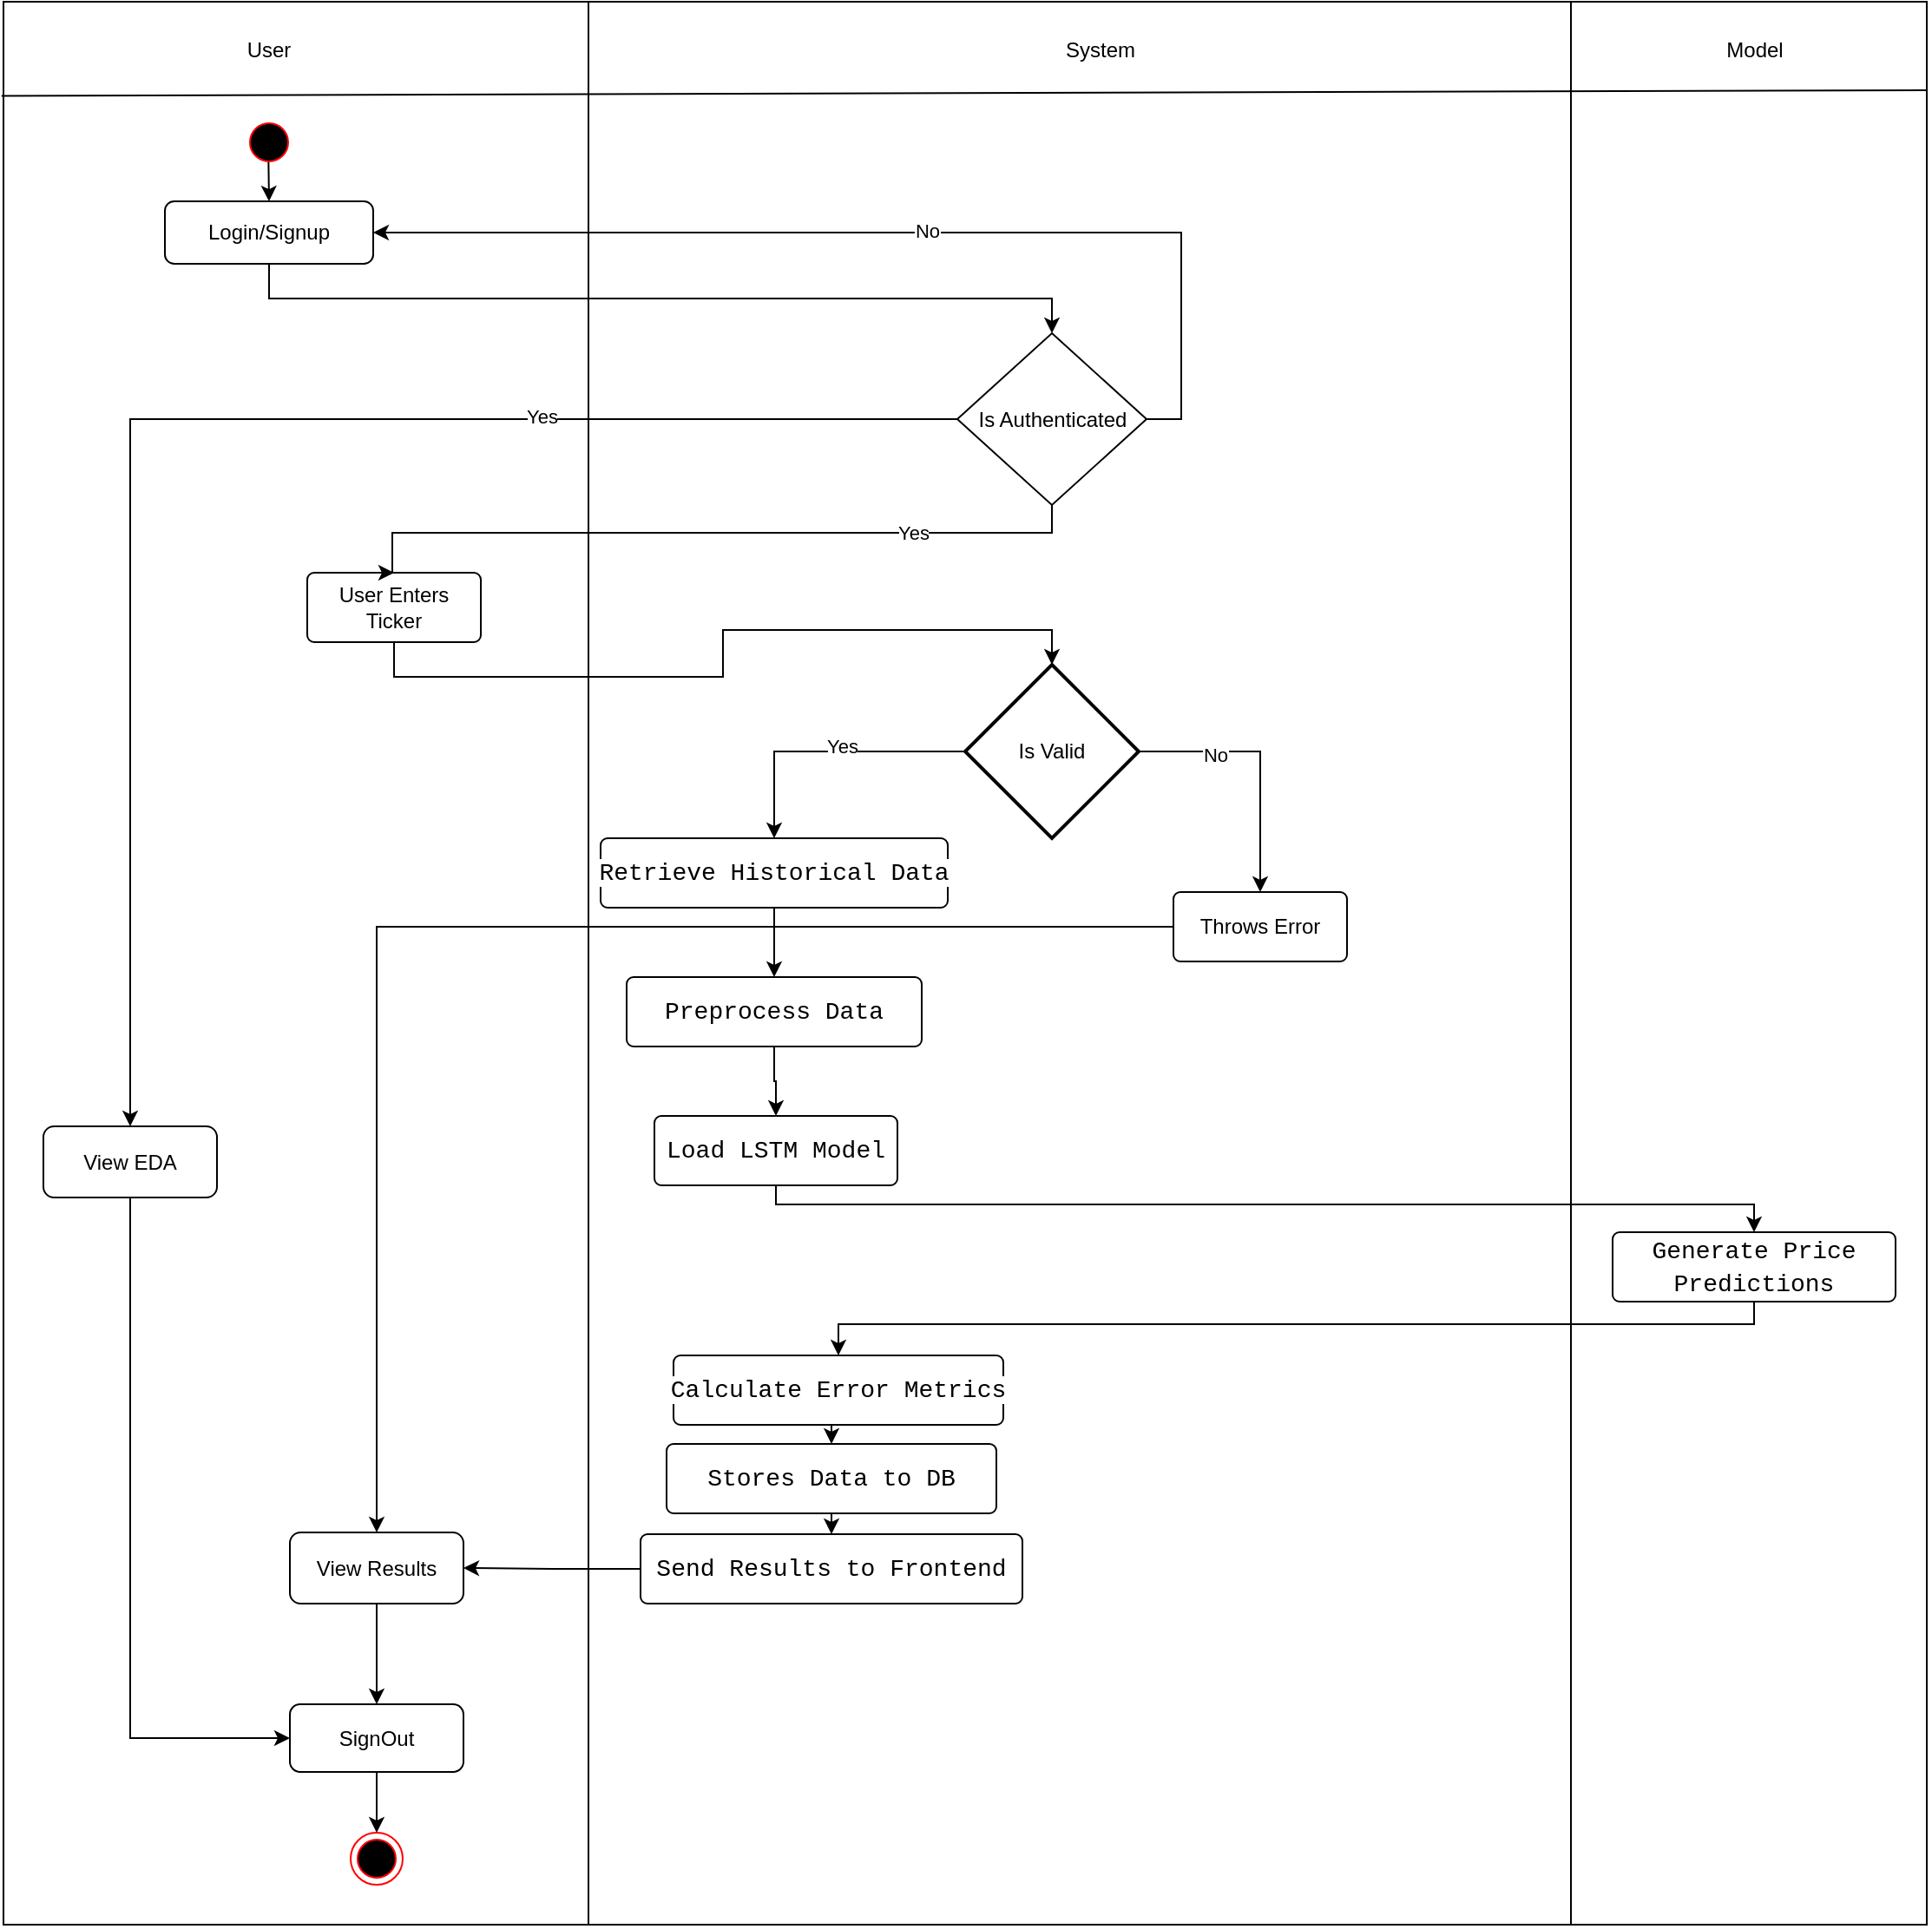 <mxfile version="26.1.1">
  <diagram name="Page-1" id="QZyZWYbe1qtpid20EvLY">
    <mxGraphModel dx="1400" dy="759" grid="0" gridSize="10" guides="1" tooltips="1" connect="1" arrows="1" fold="1" page="1" pageScale="1" pageWidth="1169" pageHeight="1654" math="0" shadow="0">
      <root>
        <mxCell id="0" />
        <mxCell id="1" parent="0" />
        <mxCell id="VcMTMCc4IQAr84tjY3mS-80" value="" style="whiteSpace=wrap;html=1;aspect=fixed;" vertex="1" parent="1">
          <mxGeometry x="27" y="76" width="1108" height="1108" as="geometry" />
        </mxCell>
        <mxCell id="VcMTMCc4IQAr84tjY3mS-81" style="edgeStyle=orthogonalEdgeStyle;rounded=0;orthogonalLoop=1;jettySize=auto;html=1;exitX=0.489;exitY=0.852;exitDx=0;exitDy=0;entryX=0.5;entryY=0;entryDx=0;entryDy=0;exitPerimeter=0;" edge="1" parent="1" source="VcMTMCc4IQAr84tjY3mS-82" target="VcMTMCc4IQAr84tjY3mS-108">
          <mxGeometry relative="1" as="geometry" />
        </mxCell>
        <mxCell id="VcMTMCc4IQAr84tjY3mS-82" value="" style="ellipse;html=1;shape=startState;fillColor=#000000;strokeColor=#ff0000;" vertex="1" parent="1">
          <mxGeometry x="165" y="142" width="30" height="30" as="geometry" />
        </mxCell>
        <mxCell id="VcMTMCc4IQAr84tjY3mS-83" style="edgeStyle=orthogonalEdgeStyle;rounded=0;orthogonalLoop=1;jettySize=auto;html=1;entryX=0.5;entryY=0;entryDx=0;entryDy=0;" edge="1" parent="1" source="VcMTMCc4IQAr84tjY3mS-87" target="VcMTMCc4IQAr84tjY3mS-89">
          <mxGeometry relative="1" as="geometry" />
        </mxCell>
        <mxCell id="VcMTMCc4IQAr84tjY3mS-84" value="Yes" style="edgeLabel;html=1;align=center;verticalAlign=middle;resizable=0;points=[];" vertex="1" connectable="0" parent="VcMTMCc4IQAr84tjY3mS-83">
          <mxGeometry x="-0.111" y="-3" relative="1" as="geometry">
            <mxPoint as="offset" />
          </mxGeometry>
        </mxCell>
        <mxCell id="VcMTMCc4IQAr84tjY3mS-85" style="edgeStyle=orthogonalEdgeStyle;rounded=0;orthogonalLoop=1;jettySize=auto;html=1;exitX=1;exitY=0.5;exitDx=0;exitDy=0;exitPerimeter=0;entryX=0.5;entryY=0;entryDx=0;entryDy=0;" edge="1" parent="1" source="VcMTMCc4IQAr84tjY3mS-87" target="VcMTMCc4IQAr84tjY3mS-103">
          <mxGeometry relative="1" as="geometry" />
        </mxCell>
        <mxCell id="VcMTMCc4IQAr84tjY3mS-86" value="No" style="edgeLabel;html=1;align=center;verticalAlign=middle;resizable=0;points=[];" vertex="1" connectable="0" parent="VcMTMCc4IQAr84tjY3mS-85">
          <mxGeometry x="-0.415" y="-2" relative="1" as="geometry">
            <mxPoint as="offset" />
          </mxGeometry>
        </mxCell>
        <mxCell id="VcMTMCc4IQAr84tjY3mS-87" value="Is Valid" style="strokeWidth=2;html=1;shape=mxgraph.flowchart.decision;whiteSpace=wrap;" vertex="1" parent="1">
          <mxGeometry x="581" y="458" width="100" height="100" as="geometry" />
        </mxCell>
        <mxCell id="VcMTMCc4IQAr84tjY3mS-88" style="edgeStyle=orthogonalEdgeStyle;rounded=0;orthogonalLoop=1;jettySize=auto;html=1;exitX=0.5;exitY=1;exitDx=0;exitDy=0;entryX=0.5;entryY=0;entryDx=0;entryDy=0;" edge="1" parent="1" source="VcMTMCc4IQAr84tjY3mS-89" target="VcMTMCc4IQAr84tjY3mS-91">
          <mxGeometry relative="1" as="geometry" />
        </mxCell>
        <mxCell id="VcMTMCc4IQAr84tjY3mS-89" value="&lt;div style=&quot;font-family: Consolas, &amp;quot;Courier New&amp;quot;, monospace; font-size: 14px; line-height: 19px; white-space: pre;&quot;&gt;&lt;span style=&quot;background-color: rgb(255, 255, 255);&quot;&gt;&lt;font style=&quot;color: rgb(0, 0, 0);&quot;&gt;Retrieve Historical Data&lt;/font&gt;&lt;/span&gt;&lt;/div&gt;" style="rounded=1;arcSize=10;whiteSpace=wrap;html=1;align=center;" vertex="1" parent="1">
          <mxGeometry x="371" y="558" width="200" height="40" as="geometry" />
        </mxCell>
        <mxCell id="VcMTMCc4IQAr84tjY3mS-90" style="edgeStyle=orthogonalEdgeStyle;rounded=0;orthogonalLoop=1;jettySize=auto;html=1;exitX=0.5;exitY=1;exitDx=0;exitDy=0;entryX=0.5;entryY=0;entryDx=0;entryDy=0;" edge="1" parent="1" source="VcMTMCc4IQAr84tjY3mS-91" target="VcMTMCc4IQAr84tjY3mS-93">
          <mxGeometry relative="1" as="geometry" />
        </mxCell>
        <mxCell id="VcMTMCc4IQAr84tjY3mS-91" value="&lt;div style=&quot;font-family: Consolas, &amp;quot;Courier New&amp;quot;, monospace; font-size: 14px; line-height: 19px; white-space: pre;&quot;&gt;&lt;span style=&quot;background-color: rgb(255, 255, 255);&quot;&gt;&lt;font style=&quot;color: rgb(0, 0, 0);&quot;&gt;Preprocess Data&lt;/font&gt;&lt;/span&gt;&lt;/div&gt;" style="rounded=1;arcSize=10;whiteSpace=wrap;html=1;align=center;" vertex="1" parent="1">
          <mxGeometry x="386" y="638" width="170" height="40" as="geometry" />
        </mxCell>
        <mxCell id="VcMTMCc4IQAr84tjY3mS-92" style="edgeStyle=orthogonalEdgeStyle;rounded=0;orthogonalLoop=1;jettySize=auto;html=1;exitX=0.5;exitY=1;exitDx=0;exitDy=0;entryX=0.5;entryY=0;entryDx=0;entryDy=0;" edge="1" parent="1" source="VcMTMCc4IQAr84tjY3mS-93" target="VcMTMCc4IQAr84tjY3mS-95">
          <mxGeometry relative="1" as="geometry">
            <Array as="points">
              <mxPoint x="472" y="769" />
              <mxPoint x="1035" y="769" />
            </Array>
          </mxGeometry>
        </mxCell>
        <mxCell id="VcMTMCc4IQAr84tjY3mS-93" value="&lt;div style=&quot;font-family: Consolas, &amp;quot;Courier New&amp;quot;, monospace; font-size: 14px; line-height: 19px; white-space: pre;&quot;&gt;&lt;span style=&quot;background-color: rgb(255, 255, 255);&quot;&gt;&lt;font style=&quot;color: rgb(0, 0, 0);&quot;&gt;Load LSTM Model&lt;/font&gt;&lt;/span&gt;&lt;/div&gt;" style="rounded=1;arcSize=10;whiteSpace=wrap;html=1;align=center;" vertex="1" parent="1">
          <mxGeometry x="402" y="718" width="140" height="40" as="geometry" />
        </mxCell>
        <mxCell id="VcMTMCc4IQAr84tjY3mS-94" style="edgeStyle=orthogonalEdgeStyle;rounded=0;orthogonalLoop=1;jettySize=auto;html=1;exitX=0.5;exitY=1;exitDx=0;exitDy=0;entryX=0.5;entryY=0;entryDx=0;entryDy=0;" edge="1" parent="1" source="VcMTMCc4IQAr84tjY3mS-95" target="VcMTMCc4IQAr84tjY3mS-97">
          <mxGeometry relative="1" as="geometry">
            <Array as="points">
              <mxPoint x="1035" y="838" />
              <mxPoint x="508" y="838" />
            </Array>
          </mxGeometry>
        </mxCell>
        <mxCell id="VcMTMCc4IQAr84tjY3mS-95" value="&lt;div style=&quot;font-family: Consolas, &amp;quot;Courier New&amp;quot;, monospace; font-size: 14px; line-height: 19px; white-space: pre;&quot;&gt;&lt;span style=&quot;background-color: rgb(255, 255, 255);&quot;&gt;&lt;font style=&quot;color: rgb(0, 0, 0);&quot;&gt;Generate Price&lt;/font&gt;&lt;/span&gt;&lt;/div&gt;&lt;div style=&quot;font-family: Consolas, &amp;quot;Courier New&amp;quot;, monospace; font-size: 14px; line-height: 19px; white-space: pre;&quot;&gt;&lt;span style=&quot;background-color: rgb(255, 255, 255);&quot;&gt;&lt;font style=&quot;color: rgb(0, 0, 0);&quot;&gt;Predictions&lt;/font&gt;&lt;/span&gt;&lt;/div&gt;" style="rounded=1;arcSize=10;whiteSpace=wrap;html=1;align=center;" vertex="1" parent="1">
          <mxGeometry x="954" y="785" width="163" height="40" as="geometry" />
        </mxCell>
        <mxCell id="VcMTMCc4IQAr84tjY3mS-139" style="edgeStyle=orthogonalEdgeStyle;rounded=0;orthogonalLoop=1;jettySize=auto;html=1;exitX=0.5;exitY=1;exitDx=0;exitDy=0;entryX=0.5;entryY=0;entryDx=0;entryDy=0;" edge="1" parent="1" source="VcMTMCc4IQAr84tjY3mS-97" target="VcMTMCc4IQAr84tjY3mS-138">
          <mxGeometry relative="1" as="geometry" />
        </mxCell>
        <mxCell id="VcMTMCc4IQAr84tjY3mS-97" value="&lt;div style=&quot;font-family: Consolas, &amp;quot;Courier New&amp;quot;, monospace; font-size: 14px; line-height: 19px; white-space: pre;&quot;&gt;&lt;span style=&quot;background-color: rgb(255, 255, 255);&quot;&gt;&lt;font style=&quot;color: rgb(0, 0, 0);&quot;&gt;Calculate Error Metrics&lt;/font&gt;&lt;/span&gt;&lt;/div&gt;" style="rounded=1;arcSize=10;whiteSpace=wrap;html=1;align=center;" vertex="1" parent="1">
          <mxGeometry x="413" y="856" width="190" height="40" as="geometry" />
        </mxCell>
        <mxCell id="VcMTMCc4IQAr84tjY3mS-134" style="edgeStyle=orthogonalEdgeStyle;rounded=0;orthogonalLoop=1;jettySize=auto;html=1;" edge="1" parent="1" source="VcMTMCc4IQAr84tjY3mS-99" target="VcMTMCc4IQAr84tjY3mS-127">
          <mxGeometry relative="1" as="geometry" />
        </mxCell>
        <mxCell id="VcMTMCc4IQAr84tjY3mS-99" value="&lt;div style=&quot;font-family: Consolas, &amp;quot;Courier New&amp;quot;, monospace; font-size: 14px; line-height: 19px; white-space: pre;&quot;&gt;&lt;span style=&quot;background-color: rgb(255, 255, 255);&quot;&gt;&lt;font style=&quot;color: rgb(0, 0, 0);&quot;&gt;Send Results to Frontend&lt;/font&gt;&lt;/span&gt;&lt;/div&gt;" style="rounded=1;arcSize=10;whiteSpace=wrap;html=1;align=center;" vertex="1" parent="1">
          <mxGeometry x="394" y="959" width="220" height="40" as="geometry" />
        </mxCell>
        <mxCell id="VcMTMCc4IQAr84tjY3mS-132" style="edgeStyle=orthogonalEdgeStyle;rounded=0;orthogonalLoop=1;jettySize=auto;html=1;entryX=0.5;entryY=0;entryDx=0;entryDy=0;" edge="1" parent="1" source="VcMTMCc4IQAr84tjY3mS-103" target="VcMTMCc4IQAr84tjY3mS-127">
          <mxGeometry relative="1" as="geometry" />
        </mxCell>
        <mxCell id="VcMTMCc4IQAr84tjY3mS-103" value="Throws Error" style="rounded=1;arcSize=10;whiteSpace=wrap;html=1;align=center;" vertex="1" parent="1">
          <mxGeometry x="701" y="589" width="100" height="40" as="geometry" />
        </mxCell>
        <mxCell id="VcMTMCc4IQAr84tjY3mS-104" value="User Enters Ticker" style="rounded=1;arcSize=10;whiteSpace=wrap;html=1;align=center;" vertex="1" parent="1">
          <mxGeometry x="202" y="405" width="100" height="40" as="geometry" />
        </mxCell>
        <mxCell id="VcMTMCc4IQAr84tjY3mS-105" style="edgeStyle=orthogonalEdgeStyle;rounded=0;orthogonalLoop=1;jettySize=auto;html=1;exitX=0.5;exitY=1;exitDx=0;exitDy=0;entryX=0.5;entryY=0;entryDx=0;entryDy=0;entryPerimeter=0;" edge="1" parent="1" source="VcMTMCc4IQAr84tjY3mS-104" target="VcMTMCc4IQAr84tjY3mS-87">
          <mxGeometry relative="1" as="geometry" />
        </mxCell>
        <mxCell id="VcMTMCc4IQAr84tjY3mS-106" value="" style="ellipse;html=1;shape=endState;fillColor=#000000;strokeColor=#ff0000;" vertex="1" parent="1">
          <mxGeometry x="227" y="1131" width="30" height="30" as="geometry" />
        </mxCell>
        <mxCell id="VcMTMCc4IQAr84tjY3mS-107" style="edgeStyle=orthogonalEdgeStyle;rounded=0;orthogonalLoop=1;jettySize=auto;html=1;exitX=0.5;exitY=1;exitDx=0;exitDy=0;entryX=0.5;entryY=0;entryDx=0;entryDy=0;" edge="1" parent="1" source="VcMTMCc4IQAr84tjY3mS-108" target="VcMTMCc4IQAr84tjY3mS-115">
          <mxGeometry relative="1" as="geometry" />
        </mxCell>
        <mxCell id="VcMTMCc4IQAr84tjY3mS-108" value="Login/Signup" style="rounded=1;whiteSpace=wrap;html=1;" vertex="1" parent="1">
          <mxGeometry x="120" y="191" width="120" height="36" as="geometry" />
        </mxCell>
        <mxCell id="VcMTMCc4IQAr84tjY3mS-109" style="edgeStyle=orthogonalEdgeStyle;rounded=0;orthogonalLoop=1;jettySize=auto;html=1;exitX=0.5;exitY=1;exitDx=0;exitDy=0;entryX=0.5;entryY=0;entryDx=0;entryDy=0;" edge="1" parent="1" source="VcMTMCc4IQAr84tjY3mS-115" target="VcMTMCc4IQAr84tjY3mS-104">
          <mxGeometry relative="1" as="geometry">
            <mxPoint x="630.684" y="397.105" as="targetPoint" />
            <Array as="points">
              <mxPoint x="631" y="382" />
              <mxPoint x="251" y="382" />
              <mxPoint x="251" y="405" />
            </Array>
          </mxGeometry>
        </mxCell>
        <mxCell id="VcMTMCc4IQAr84tjY3mS-110" value="Yes" style="edgeLabel;html=1;align=center;verticalAlign=middle;resizable=0;points=[];" vertex="1" connectable="0" parent="VcMTMCc4IQAr84tjY3mS-109">
          <mxGeometry x="-0.543" relative="1" as="geometry">
            <mxPoint as="offset" />
          </mxGeometry>
        </mxCell>
        <mxCell id="VcMTMCc4IQAr84tjY3mS-113" style="edgeStyle=orthogonalEdgeStyle;rounded=0;orthogonalLoop=1;jettySize=auto;html=1;exitX=0;exitY=0.5;exitDx=0;exitDy=0;entryX=0.5;entryY=0;entryDx=0;entryDy=0;" edge="1" parent="1" source="VcMTMCc4IQAr84tjY3mS-115" target="VcMTMCc4IQAr84tjY3mS-119">
          <mxGeometry relative="1" as="geometry" />
        </mxCell>
        <mxCell id="VcMTMCc4IQAr84tjY3mS-114" value="Yes" style="edgeLabel;html=1;align=center;verticalAlign=middle;resizable=0;points=[];" vertex="1" connectable="0" parent="VcMTMCc4IQAr84tjY3mS-113">
          <mxGeometry x="-0.458" y="-2" relative="1" as="geometry">
            <mxPoint as="offset" />
          </mxGeometry>
        </mxCell>
        <mxCell id="VcMTMCc4IQAr84tjY3mS-130" style="edgeStyle=orthogonalEdgeStyle;rounded=0;orthogonalLoop=1;jettySize=auto;html=1;exitX=1;exitY=0.5;exitDx=0;exitDy=0;entryX=1;entryY=0.5;entryDx=0;entryDy=0;" edge="1" parent="1" source="VcMTMCc4IQAr84tjY3mS-115" target="VcMTMCc4IQAr84tjY3mS-108">
          <mxGeometry relative="1" as="geometry" />
        </mxCell>
        <mxCell id="VcMTMCc4IQAr84tjY3mS-131" value="No" style="edgeLabel;html=1;align=center;verticalAlign=middle;resizable=0;points=[];" vertex="1" connectable="0" parent="VcMTMCc4IQAr84tjY3mS-130">
          <mxGeometry x="-0.074" y="-1" relative="1" as="geometry">
            <mxPoint as="offset" />
          </mxGeometry>
        </mxCell>
        <mxCell id="VcMTMCc4IQAr84tjY3mS-115" value="Is Authenticated" style="rhombus;whiteSpace=wrap;html=1;" vertex="1" parent="1">
          <mxGeometry x="576.5" y="267" width="109" height="99" as="geometry" />
        </mxCell>
        <mxCell id="VcMTMCc4IQAr84tjY3mS-135" style="edgeStyle=orthogonalEdgeStyle;rounded=0;orthogonalLoop=1;jettySize=auto;html=1;exitX=0.5;exitY=1;exitDx=0;exitDy=0;entryX=0;entryY=0.5;entryDx=0;entryDy=0;" edge="1" parent="1" source="VcMTMCc4IQAr84tjY3mS-119" target="VcMTMCc4IQAr84tjY3mS-128">
          <mxGeometry relative="1" as="geometry" />
        </mxCell>
        <mxCell id="VcMTMCc4IQAr84tjY3mS-119" value="View EDA" style="rounded=1;whiteSpace=wrap;html=1;" vertex="1" parent="1">
          <mxGeometry x="50" y="724" width="100" height="41" as="geometry" />
        </mxCell>
        <mxCell id="VcMTMCc4IQAr84tjY3mS-120" value="" style="endArrow=none;html=1;rounded=0;exitX=-0.001;exitY=0.049;exitDx=0;exitDy=0;exitPerimeter=0;entryX=1;entryY=0.046;entryDx=0;entryDy=0;entryPerimeter=0;" edge="1" parent="1" source="VcMTMCc4IQAr84tjY3mS-80" target="VcMTMCc4IQAr84tjY3mS-80">
          <mxGeometry width="50" height="50" relative="1" as="geometry">
            <mxPoint x="101" y="192" as="sourcePoint" />
            <mxPoint x="151" y="142" as="targetPoint" />
          </mxGeometry>
        </mxCell>
        <mxCell id="VcMTMCc4IQAr84tjY3mS-121" value="" style="endArrow=none;html=1;rounded=0;entryX=0.25;entryY=0;entryDx=0;entryDy=0;exitX=0.25;exitY=1;exitDx=0;exitDy=0;" edge="1" parent="1">
          <mxGeometry width="50" height="50" relative="1" as="geometry">
            <mxPoint x="364" y="1184" as="sourcePoint" />
            <mxPoint x="364" y="76" as="targetPoint" />
          </mxGeometry>
        </mxCell>
        <mxCell id="VcMTMCc4IQAr84tjY3mS-122" value="" style="endArrow=none;html=1;rounded=0;entryX=0.25;entryY=0;entryDx=0;entryDy=0;exitX=0.25;exitY=1;exitDx=0;exitDy=0;" edge="1" parent="1">
          <mxGeometry width="50" height="50" relative="1" as="geometry">
            <mxPoint x="930" y="1184" as="sourcePoint" />
            <mxPoint x="930" y="76" as="targetPoint" />
          </mxGeometry>
        </mxCell>
        <mxCell id="VcMTMCc4IQAr84tjY3mS-123" value="User" style="text;html=1;align=center;verticalAlign=middle;whiteSpace=wrap;rounded=0;" vertex="1" parent="1">
          <mxGeometry x="150" y="89" width="60" height="30" as="geometry" />
        </mxCell>
        <mxCell id="VcMTMCc4IQAr84tjY3mS-124" value="System" style="text;html=1;align=center;verticalAlign=middle;whiteSpace=wrap;rounded=0;" vertex="1" parent="1">
          <mxGeometry x="629" y="89" width="60" height="30" as="geometry" />
        </mxCell>
        <mxCell id="VcMTMCc4IQAr84tjY3mS-125" value="Model" style="text;html=1;align=center;verticalAlign=middle;whiteSpace=wrap;rounded=0;" vertex="1" parent="1">
          <mxGeometry x="1006" y="89" width="60" height="30" as="geometry" />
        </mxCell>
        <mxCell id="VcMTMCc4IQAr84tjY3mS-133" style="edgeStyle=orthogonalEdgeStyle;rounded=0;orthogonalLoop=1;jettySize=auto;html=1;exitX=0.5;exitY=1;exitDx=0;exitDy=0;entryX=0.5;entryY=0;entryDx=0;entryDy=0;" edge="1" parent="1" source="VcMTMCc4IQAr84tjY3mS-127" target="VcMTMCc4IQAr84tjY3mS-128">
          <mxGeometry relative="1" as="geometry" />
        </mxCell>
        <mxCell id="VcMTMCc4IQAr84tjY3mS-127" value="View Results" style="rounded=1;whiteSpace=wrap;html=1;" vertex="1" parent="1">
          <mxGeometry x="192" y="958" width="100" height="41" as="geometry" />
        </mxCell>
        <mxCell id="VcMTMCc4IQAr84tjY3mS-129" value="" style="edgeStyle=orthogonalEdgeStyle;rounded=0;orthogonalLoop=1;jettySize=auto;html=1;" edge="1" parent="1" source="VcMTMCc4IQAr84tjY3mS-128" target="VcMTMCc4IQAr84tjY3mS-106">
          <mxGeometry relative="1" as="geometry" />
        </mxCell>
        <mxCell id="VcMTMCc4IQAr84tjY3mS-128" value="SignOut" style="rounded=1;whiteSpace=wrap;html=1;" vertex="1" parent="1">
          <mxGeometry x="192" y="1057" width="100" height="39" as="geometry" />
        </mxCell>
        <mxCell id="VcMTMCc4IQAr84tjY3mS-140" style="edgeStyle=orthogonalEdgeStyle;rounded=0;orthogonalLoop=1;jettySize=auto;html=1;exitX=0.5;exitY=1;exitDx=0;exitDy=0;entryX=0.5;entryY=0;entryDx=0;entryDy=0;" edge="1" parent="1" source="VcMTMCc4IQAr84tjY3mS-138" target="VcMTMCc4IQAr84tjY3mS-99">
          <mxGeometry relative="1" as="geometry" />
        </mxCell>
        <mxCell id="VcMTMCc4IQAr84tjY3mS-138" value="&lt;div style=&quot;font-family: Consolas, &amp;quot;Courier New&amp;quot;, monospace; font-size: 14px; line-height: 19px; white-space: pre;&quot;&gt;&lt;span style=&quot;background-color: rgb(255, 255, 255);&quot;&gt;&lt;font style=&quot;color: rgb(0, 0, 0);&quot;&gt;Stores Data to DB&lt;/font&gt;&lt;/span&gt;&lt;/div&gt;" style="rounded=1;arcSize=10;whiteSpace=wrap;html=1;align=center;" vertex="1" parent="1">
          <mxGeometry x="409" y="907" width="190" height="40" as="geometry" />
        </mxCell>
      </root>
    </mxGraphModel>
  </diagram>
</mxfile>
